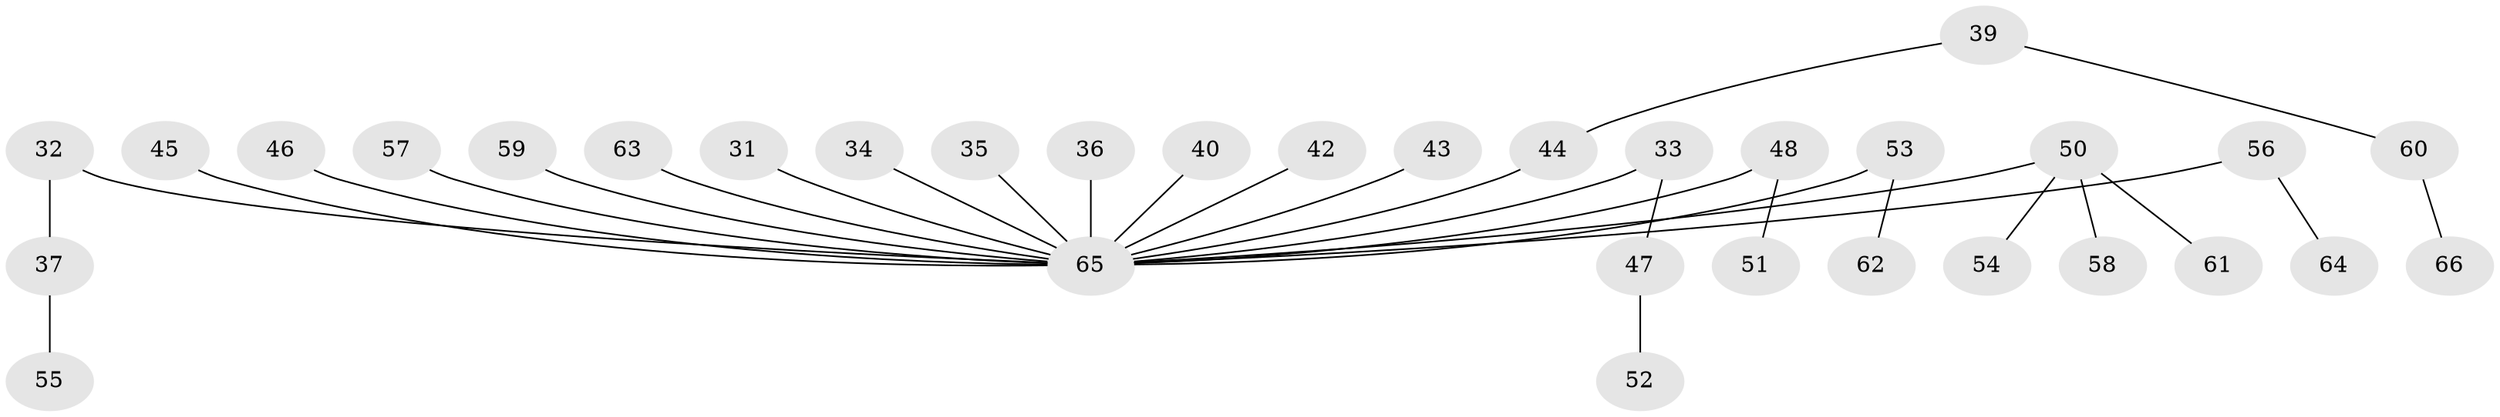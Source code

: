 // original degree distribution, {4: 0.045454545454545456, 7: 0.015151515151515152, 5: 0.030303030303030304, 3: 0.13636363636363635, 2: 0.3484848484848485, 1: 0.42424242424242425}
// Generated by graph-tools (version 1.1) at 2025/53/03/09/25 04:53:28]
// undirected, 33 vertices, 32 edges
graph export_dot {
graph [start="1"]
  node [color=gray90,style=filled];
  31;
  32;
  33;
  34;
  35;
  36;
  37;
  39;
  40;
  42;
  43;
  44 [super="+10"];
  45;
  46;
  47;
  48;
  50 [super="+49"];
  51;
  52;
  53 [super="+22+23"];
  54;
  55;
  56 [super="+9"];
  57;
  58;
  59;
  60;
  61;
  62;
  63;
  64;
  65 [super="+30+38"];
  66;
  31 -- 65;
  32 -- 37;
  32 -- 65;
  33 -- 47;
  33 -- 65;
  34 -- 65;
  35 -- 65;
  36 -- 65;
  37 -- 55;
  39 -- 60;
  39 -- 44;
  40 -- 65;
  42 -- 65;
  43 -- 65;
  44 -- 65;
  45 -- 65;
  46 -- 65;
  47 -- 52;
  48 -- 51;
  48 -- 65;
  50 -- 54;
  50 -- 58;
  50 -- 61;
  50 -- 65;
  53 -- 62;
  53 -- 65;
  56 -- 64;
  56 -- 65;
  57 -- 65;
  59 -- 65;
  60 -- 66;
  63 -- 65;
}
